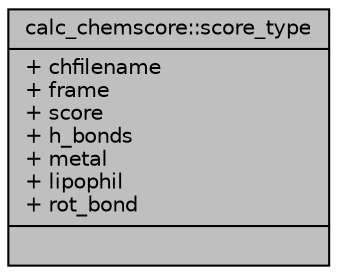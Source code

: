 digraph "calc_chemscore::score_type"
{
  edge [fontname="Helvetica",fontsize="10",labelfontname="Helvetica",labelfontsize="10"];
  node [fontname="Helvetica",fontsize="10",shape=record];
  Node1 [label="{calc_chemscore::score_type\n|+ chfilename\l+ frame\l+ score\l+ h_bonds\l+ metal\l+ lipophil\l+ rot_bond\l|}",height=0.2,width=0.4,color="black", fillcolor="grey75", style="filled" fontcolor="black"];
}
